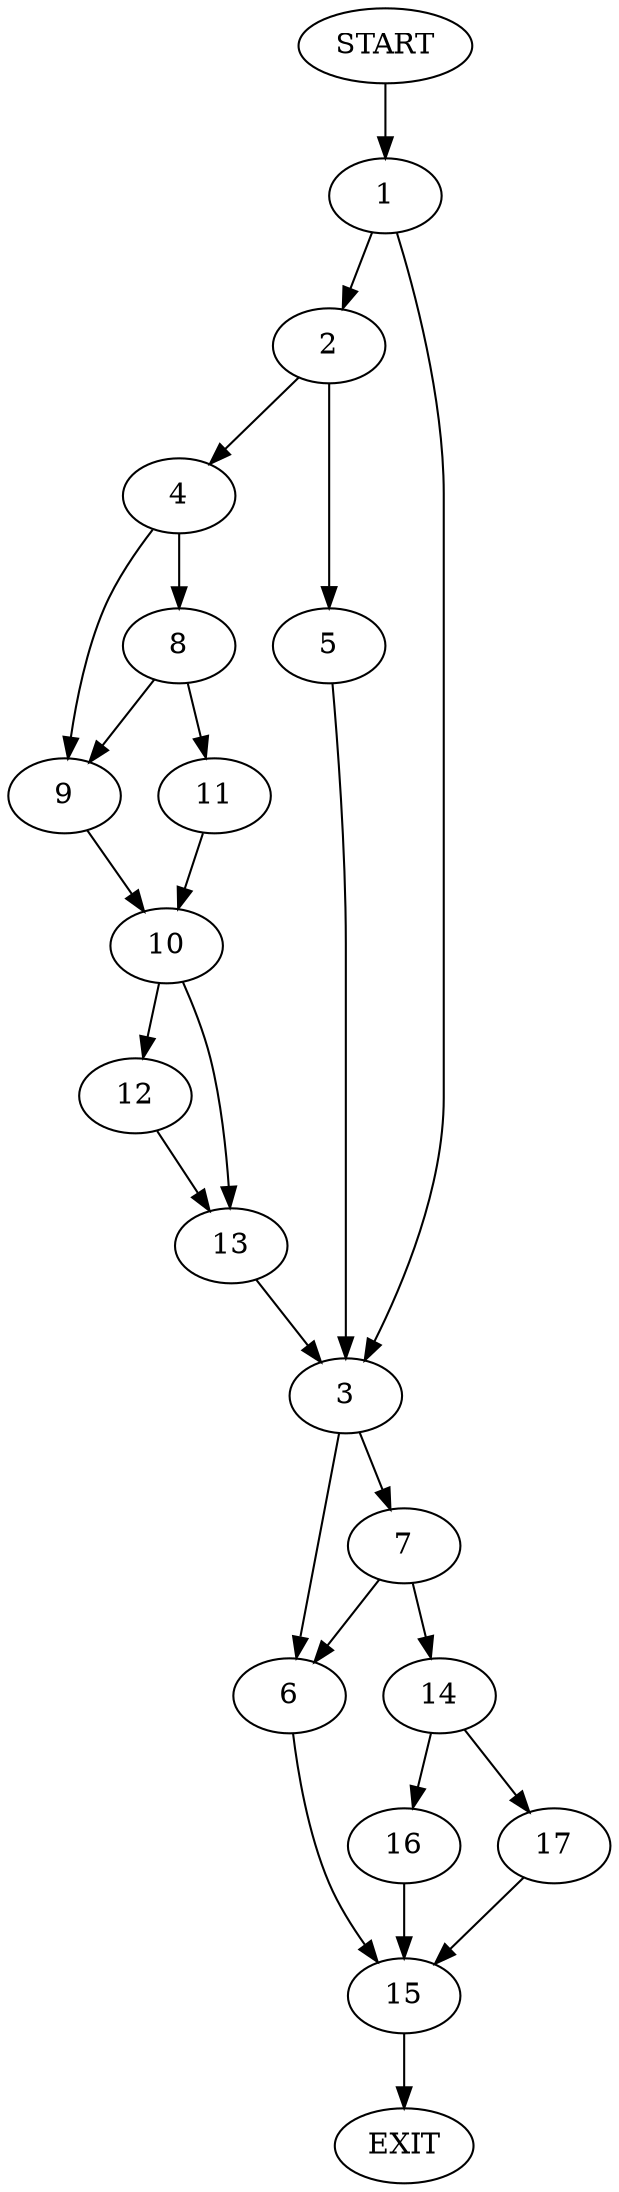 digraph {
0 [label="START"]
18 [label="EXIT"]
0 -> 1
1 -> 2
1 -> 3
2 -> 4
2 -> 5
3 -> 6
3 -> 7
5 -> 3
4 -> 8
4 -> 9
9 -> 10
8 -> 11
8 -> 9
11 -> 10
10 -> 12
10 -> 13
13 -> 3
12 -> 13
7 -> 6
7 -> 14
6 -> 15
14 -> 16
14 -> 17
15 -> 18
17 -> 15
16 -> 15
}
